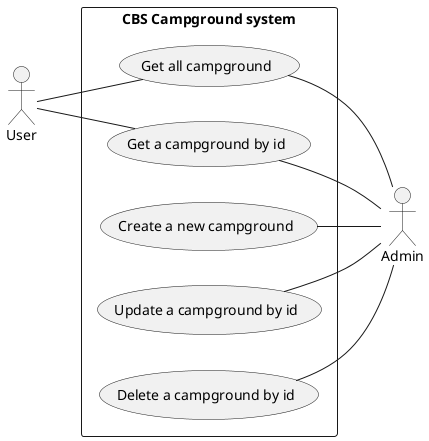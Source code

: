 @startuml CBS Usecase Diagram (Auth)
left to right direction

' skinparam linetype ortho

actor "User" as user
rectangle "CBS Campground system" as CampgroundSystem {
    usecase "Get all campground" as getAll
    usecase "Get a campground by id" as getOne
    usecase "Create a new campground" as newCG
    usecase "Update a campground by id" as upgradeCG
    usecase "Delete a campground by id" as delCG
}

user -- getOne
user -- getAll

actor "Admin" as admin

getOne -- admin
getAll -- admin
newCG -- admin
upgradeCG -- admin
delCG -- admin


@enduml